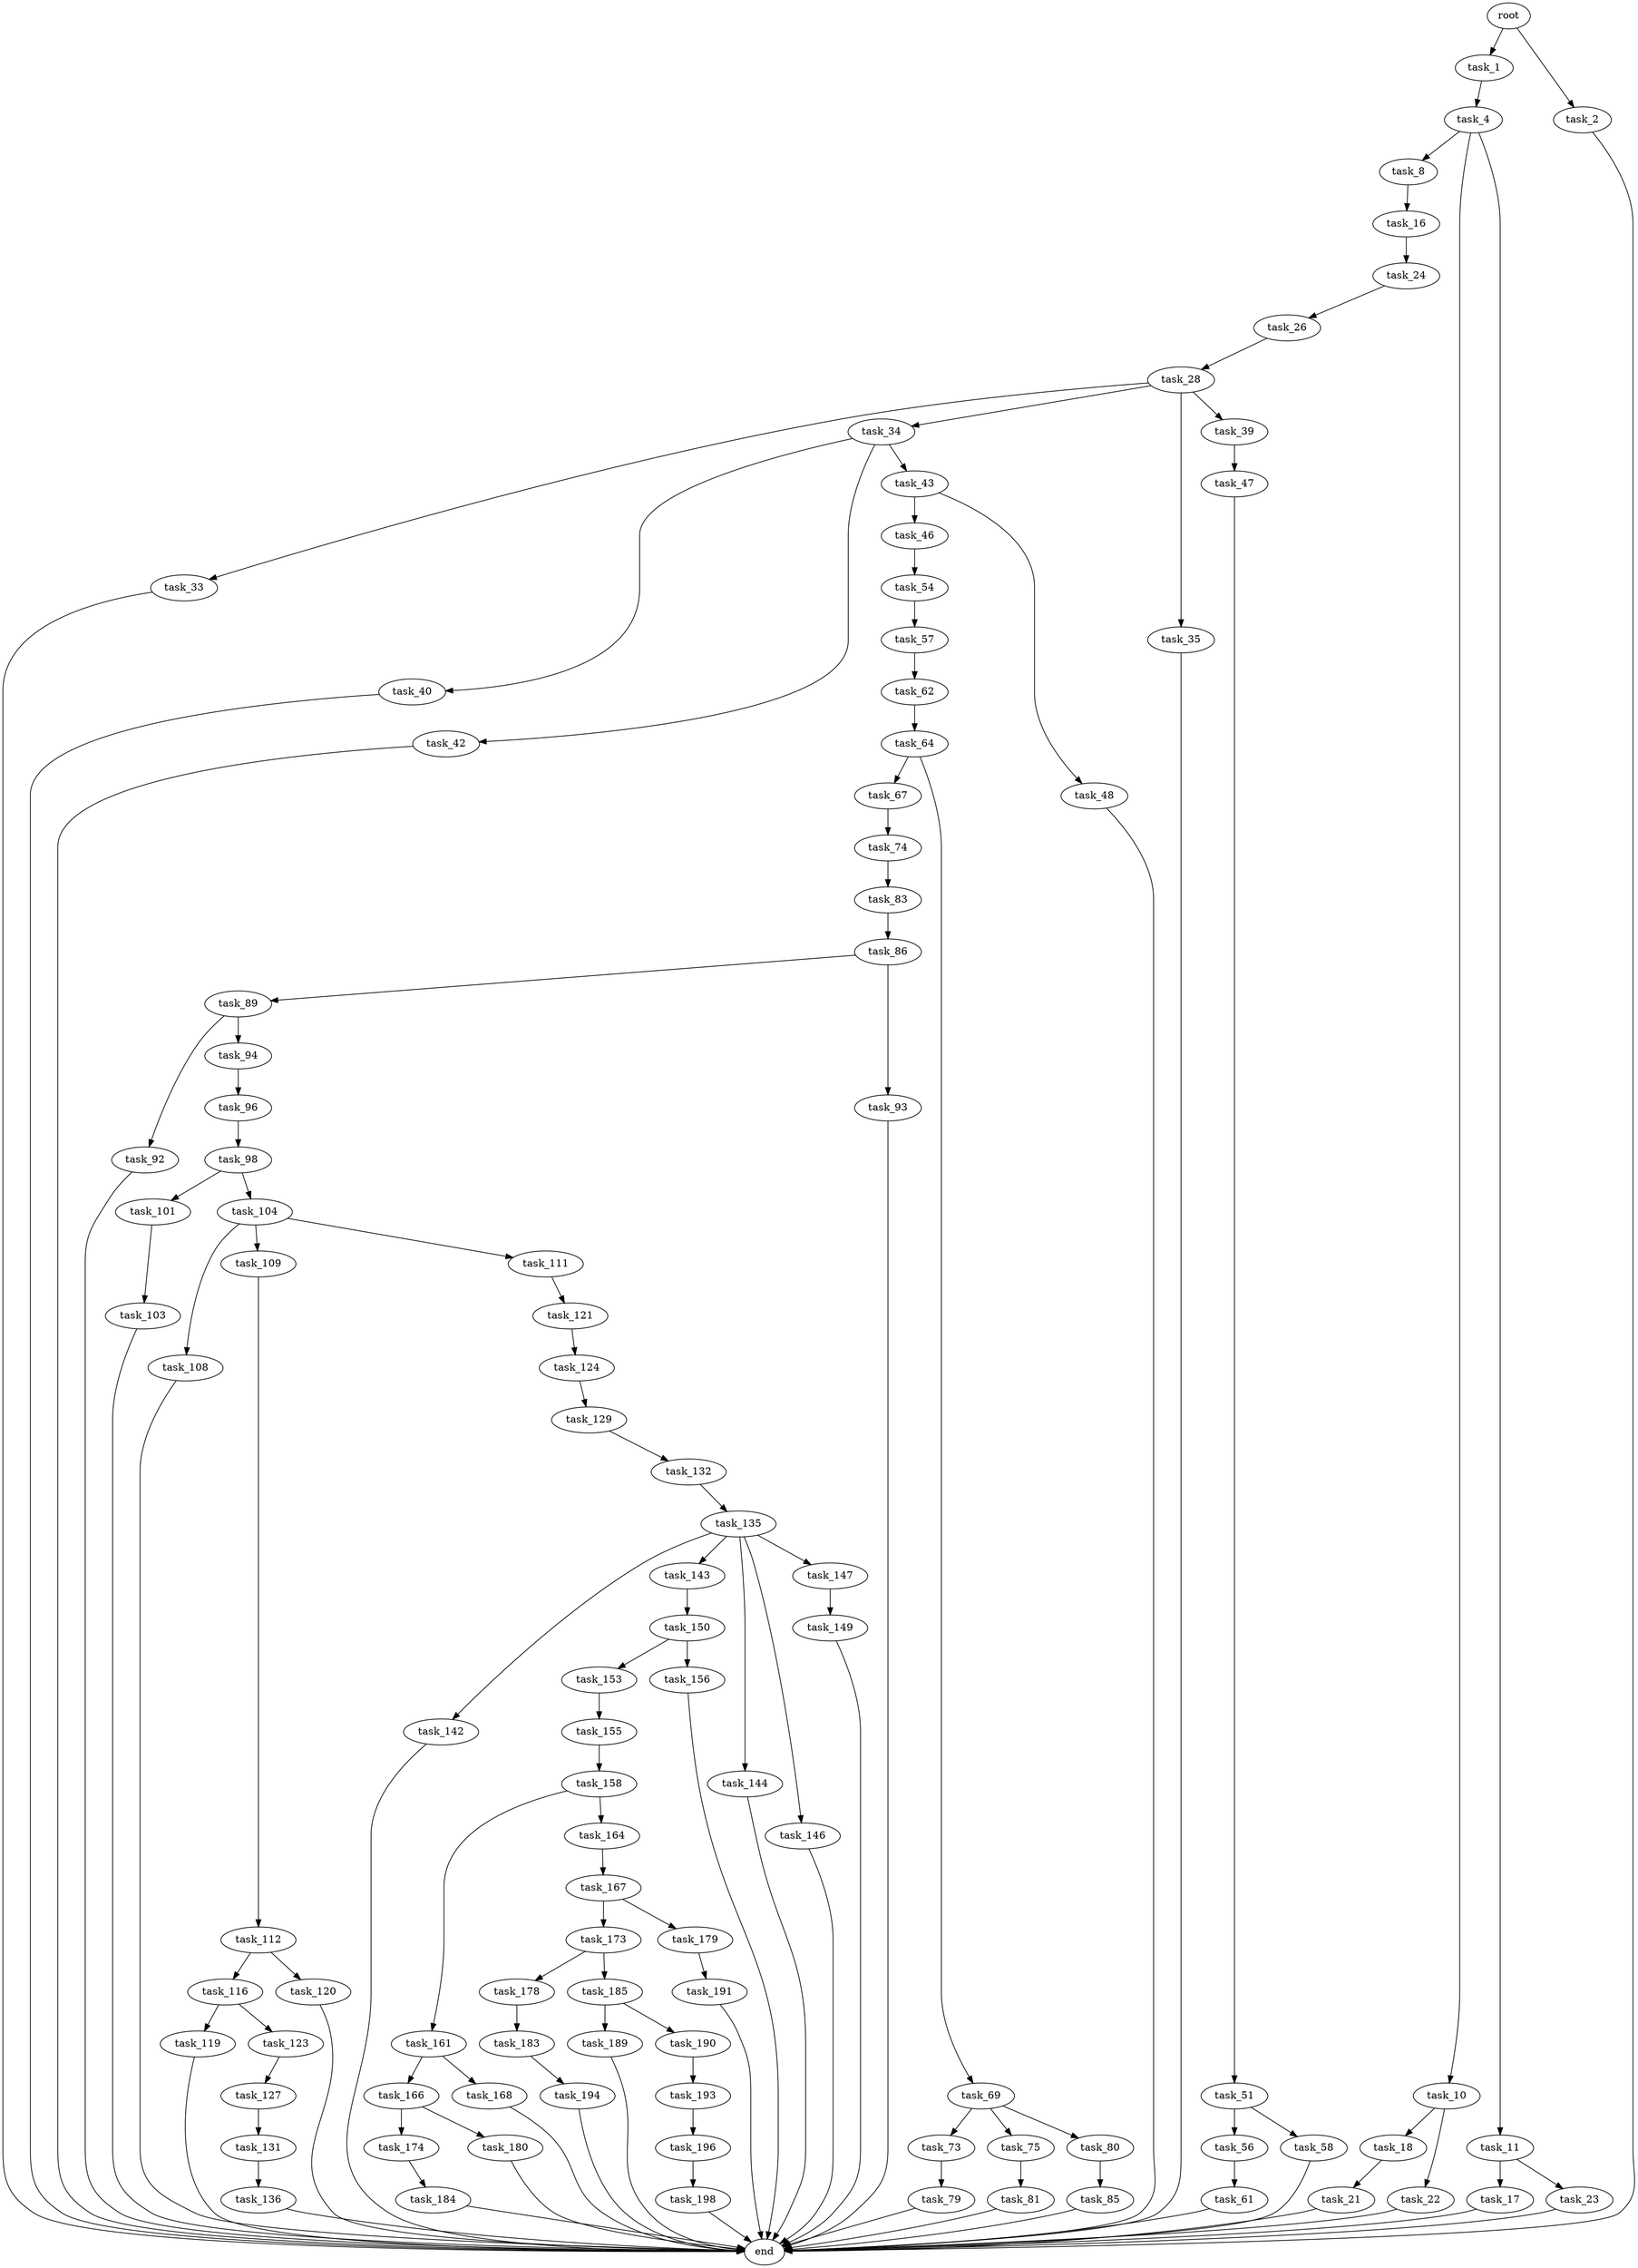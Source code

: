 digraph G {
  root [size="0.000000"];
  task_1 [size="1073741824000.000000"];
  task_2 [size="39294892155.000000"];
  task_4 [size="549755813888.000000"];
  task_8 [size="359212948026.000000"];
  task_10 [size="368293445632.000000"];
  task_11 [size="741222633769.000000"];
  task_16 [size="18243262396.000000"];
  task_17 [size="8589934592.000000"];
  task_18 [size="9034815984.000000"];
  task_21 [size="1073741824000.000000"];
  task_22 [size="15879596595.000000"];
  task_23 [size="1101561169.000000"];
  task_24 [size="8722978573.000000"];
  task_26 [size="26822158135.000000"];
  task_28 [size="45463870622.000000"];
  task_33 [size="9239717482.000000"];
  task_34 [size="4303503243.000000"];
  task_35 [size="28991029248.000000"];
  task_39 [size="862479316087.000000"];
  task_40 [size="28991029248.000000"];
  task_42 [size="160113565675.000000"];
  task_43 [size="5649765183.000000"];
  task_46 [size="25504587581.000000"];
  task_47 [size="28991029248.000000"];
  task_48 [size="38772247978.000000"];
  task_51 [size="7319224916.000000"];
  task_54 [size="181679853482.000000"];
  task_56 [size="231928233984.000000"];
  task_57 [size="105573447200.000000"];
  task_58 [size="68719476736.000000"];
  task_61 [size="390586399755.000000"];
  task_62 [size="782757789696.000000"];
  task_64 [size="834251949770.000000"];
  task_67 [size="68362716519.000000"];
  task_69 [size="231928233984.000000"];
  task_73 [size="41594555671.000000"];
  task_74 [size="644368880066.000000"];
  task_75 [size="97132263431.000000"];
  task_79 [size="6630317913.000000"];
  task_80 [size="1073741824000.000000"];
  task_81 [size="231928233984.000000"];
  task_83 [size="25452693990.000000"];
  task_85 [size="782757789696.000000"];
  task_86 [size="368293445632.000000"];
  task_89 [size="22578679613.000000"];
  task_92 [size="8589934592.000000"];
  task_93 [size="368293445632.000000"];
  task_94 [size="8589934592.000000"];
  task_96 [size="68719476736.000000"];
  task_98 [size="1073741824000.000000"];
  task_101 [size="134217728000.000000"];
  task_103 [size="134217728000.000000"];
  task_104 [size="368293445632.000000"];
  task_108 [size="10625897992.000000"];
  task_109 [size="36179726674.000000"];
  task_111 [size="42367478703.000000"];
  task_112 [size="29162064057.000000"];
  task_116 [size="782757789696.000000"];
  task_119 [size="40144067203.000000"];
  task_120 [size="718810701791.000000"];
  task_121 [size="134217728000.000000"];
  task_123 [size="1073741824000.000000"];
  task_124 [size="368293445632.000000"];
  task_127 [size="549755813888.000000"];
  task_129 [size="782757789696.000000"];
  task_131 [size="1802034570.000000"];
  task_132 [size="5092959858.000000"];
  task_135 [size="5137309479.000000"];
  task_136 [size="231928233984.000000"];
  task_142 [size="12700835941.000000"];
  task_143 [size="16658725056.000000"];
  task_144 [size="300209759633.000000"];
  task_146 [size="1114022881.000000"];
  task_147 [size="537279246964.000000"];
  task_149 [size="3665119123.000000"];
  task_150 [size="1073741824000.000000"];
  task_153 [size="8589934592.000000"];
  task_155 [size="93585266034.000000"];
  task_156 [size="134217728000.000000"];
  task_158 [size="1073741824000.000000"];
  task_161 [size="4031657326.000000"];
  task_164 [size="8205469528.000000"];
  task_166 [size="134217728000.000000"];
  task_167 [size="10880123403.000000"];
  task_168 [size="11540525174.000000"];
  task_173 [size="28317440505.000000"];
  task_174 [size="7471292202.000000"];
  task_178 [size="9748460297.000000"];
  task_179 [size="1073741824000.000000"];
  task_180 [size="5524140961.000000"];
  task_183 [size="107155776186.000000"];
  task_184 [size="40703845242.000000"];
  task_185 [size="11136039634.000000"];
  task_189 [size="33092837622.000000"];
  task_190 [size="134726150228.000000"];
  task_191 [size="28991029248.000000"];
  task_193 [size="2778995988.000000"];
  task_194 [size="594490621523.000000"];
  task_196 [size="1073741824000.000000"];
  task_198 [size="15071467354.000000"];
  end [size="0.000000"];

  root -> task_1 [size="1.000000"];
  root -> task_2 [size="1.000000"];
  task_1 -> task_4 [size="838860800.000000"];
  task_2 -> end [size="1.000000"];
  task_4 -> task_8 [size="536870912.000000"];
  task_4 -> task_10 [size="536870912.000000"];
  task_4 -> task_11 [size="536870912.000000"];
  task_8 -> task_16 [size="411041792.000000"];
  task_10 -> task_18 [size="411041792.000000"];
  task_10 -> task_22 [size="411041792.000000"];
  task_11 -> task_17 [size="679477248.000000"];
  task_11 -> task_23 [size="679477248.000000"];
  task_16 -> task_24 [size="301989888.000000"];
  task_17 -> end [size="1.000000"];
  task_18 -> task_21 [size="209715200.000000"];
  task_21 -> end [size="1.000000"];
  task_22 -> end [size="1.000000"];
  task_23 -> end [size="1.000000"];
  task_24 -> task_26 [size="209715200.000000"];
  task_26 -> task_28 [size="33554432.000000"];
  task_28 -> task_33 [size="75497472.000000"];
  task_28 -> task_34 [size="75497472.000000"];
  task_28 -> task_35 [size="75497472.000000"];
  task_28 -> task_39 [size="75497472.000000"];
  task_33 -> end [size="1.000000"];
  task_34 -> task_40 [size="75497472.000000"];
  task_34 -> task_42 [size="75497472.000000"];
  task_34 -> task_43 [size="75497472.000000"];
  task_35 -> end [size="1.000000"];
  task_39 -> task_47 [size="536870912.000000"];
  task_40 -> end [size="1.000000"];
  task_42 -> end [size="1.000000"];
  task_43 -> task_46 [size="301989888.000000"];
  task_43 -> task_48 [size="301989888.000000"];
  task_46 -> task_54 [size="838860800.000000"];
  task_47 -> task_51 [size="75497472.000000"];
  task_48 -> end [size="1.000000"];
  task_51 -> task_56 [size="301989888.000000"];
  task_51 -> task_58 [size="301989888.000000"];
  task_54 -> task_57 [size="134217728.000000"];
  task_56 -> task_61 [size="301989888.000000"];
  task_57 -> task_62 [size="134217728.000000"];
  task_58 -> end [size="1.000000"];
  task_61 -> end [size="1.000000"];
  task_62 -> task_64 [size="679477248.000000"];
  task_64 -> task_67 [size="536870912.000000"];
  task_64 -> task_69 [size="536870912.000000"];
  task_67 -> task_74 [size="134217728.000000"];
  task_69 -> task_73 [size="301989888.000000"];
  task_69 -> task_75 [size="301989888.000000"];
  task_69 -> task_80 [size="301989888.000000"];
  task_73 -> task_79 [size="838860800.000000"];
  task_74 -> task_83 [size="679477248.000000"];
  task_75 -> task_81 [size="411041792.000000"];
  task_79 -> end [size="1.000000"];
  task_80 -> task_85 [size="838860800.000000"];
  task_81 -> end [size="1.000000"];
  task_83 -> task_86 [size="411041792.000000"];
  task_85 -> end [size="1.000000"];
  task_86 -> task_89 [size="411041792.000000"];
  task_86 -> task_93 [size="411041792.000000"];
  task_89 -> task_92 [size="679477248.000000"];
  task_89 -> task_94 [size="679477248.000000"];
  task_92 -> end [size="1.000000"];
  task_93 -> end [size="1.000000"];
  task_94 -> task_96 [size="33554432.000000"];
  task_96 -> task_98 [size="134217728.000000"];
  task_98 -> task_101 [size="838860800.000000"];
  task_98 -> task_104 [size="838860800.000000"];
  task_101 -> task_103 [size="209715200.000000"];
  task_103 -> end [size="1.000000"];
  task_104 -> task_108 [size="411041792.000000"];
  task_104 -> task_109 [size="411041792.000000"];
  task_104 -> task_111 [size="411041792.000000"];
  task_108 -> end [size="1.000000"];
  task_109 -> task_112 [size="838860800.000000"];
  task_111 -> task_121 [size="838860800.000000"];
  task_112 -> task_116 [size="33554432.000000"];
  task_112 -> task_120 [size="33554432.000000"];
  task_116 -> task_119 [size="679477248.000000"];
  task_116 -> task_123 [size="679477248.000000"];
  task_119 -> end [size="1.000000"];
  task_120 -> end [size="1.000000"];
  task_121 -> task_124 [size="209715200.000000"];
  task_123 -> task_127 [size="838860800.000000"];
  task_124 -> task_129 [size="411041792.000000"];
  task_127 -> task_131 [size="536870912.000000"];
  task_129 -> task_132 [size="679477248.000000"];
  task_131 -> task_136 [size="33554432.000000"];
  task_132 -> task_135 [size="411041792.000000"];
  task_135 -> task_142 [size="411041792.000000"];
  task_135 -> task_143 [size="411041792.000000"];
  task_135 -> task_144 [size="411041792.000000"];
  task_135 -> task_146 [size="411041792.000000"];
  task_135 -> task_147 [size="411041792.000000"];
  task_136 -> end [size="1.000000"];
  task_142 -> end [size="1.000000"];
  task_143 -> task_150 [size="411041792.000000"];
  task_144 -> end [size="1.000000"];
  task_146 -> end [size="1.000000"];
  task_147 -> task_149 [size="536870912.000000"];
  task_149 -> end [size="1.000000"];
  task_150 -> task_153 [size="838860800.000000"];
  task_150 -> task_156 [size="838860800.000000"];
  task_153 -> task_155 [size="33554432.000000"];
  task_155 -> task_158 [size="134217728.000000"];
  task_156 -> end [size="1.000000"];
  task_158 -> task_161 [size="838860800.000000"];
  task_158 -> task_164 [size="838860800.000000"];
  task_161 -> task_166 [size="75497472.000000"];
  task_161 -> task_168 [size="75497472.000000"];
  task_164 -> task_167 [size="134217728.000000"];
  task_166 -> task_174 [size="209715200.000000"];
  task_166 -> task_180 [size="209715200.000000"];
  task_167 -> task_173 [size="411041792.000000"];
  task_167 -> task_179 [size="411041792.000000"];
  task_168 -> end [size="1.000000"];
  task_173 -> task_178 [size="679477248.000000"];
  task_173 -> task_185 [size="679477248.000000"];
  task_174 -> task_184 [size="33554432.000000"];
  task_178 -> task_183 [size="679477248.000000"];
  task_179 -> task_191 [size="838860800.000000"];
  task_180 -> end [size="1.000000"];
  task_183 -> task_194 [size="209715200.000000"];
  task_184 -> end [size="1.000000"];
  task_185 -> task_189 [size="209715200.000000"];
  task_185 -> task_190 [size="209715200.000000"];
  task_189 -> end [size="1.000000"];
  task_190 -> task_193 [size="134217728.000000"];
  task_191 -> end [size="1.000000"];
  task_193 -> task_196 [size="75497472.000000"];
  task_194 -> end [size="1.000000"];
  task_196 -> task_198 [size="838860800.000000"];
  task_198 -> end [size="1.000000"];
}

